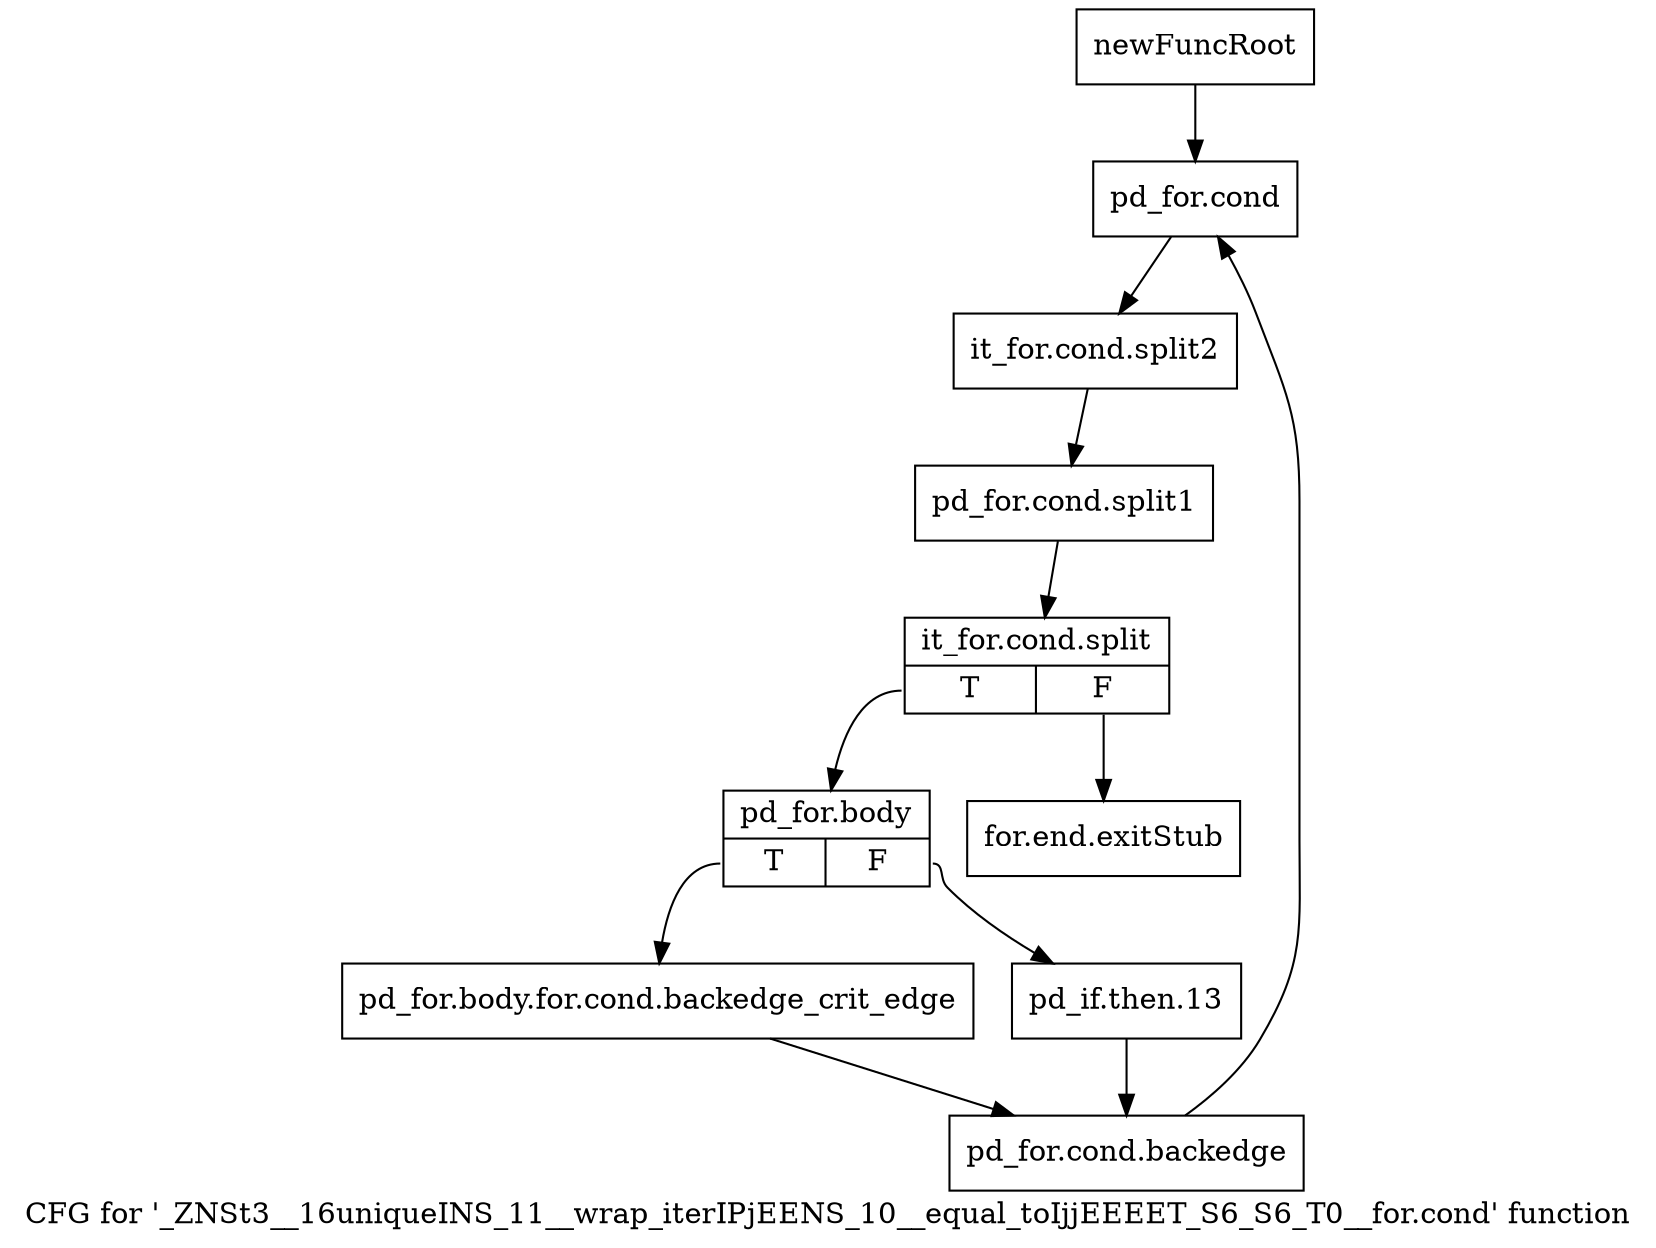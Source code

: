 digraph "CFG for '_ZNSt3__16uniqueINS_11__wrap_iterIPjEENS_10__equal_toIjjEEEET_S6_S6_T0__for.cond' function" {
	label="CFG for '_ZNSt3__16uniqueINS_11__wrap_iterIPjEENS_10__equal_toIjjEEEET_S6_S6_T0__for.cond' function";

	Node0x8f6bff0 [shape=record,label="{newFuncRoot}"];
	Node0x8f6bff0 -> Node0x8f6c090;
	Node0x8f6c040 [shape=record,label="{for.end.exitStub}"];
	Node0x8f6c090 [shape=record,label="{pd_for.cond}"];
	Node0x8f6c090 -> Node0xc564f90;
	Node0xc564f90 [shape=record,label="{it_for.cond.split2}"];
	Node0xc564f90 -> Node0xc5d7db0;
	Node0xc5d7db0 [shape=record,label="{pd_for.cond.split1}"];
	Node0xc5d7db0 -> Node0xc566fd0;
	Node0xc566fd0 [shape=record,label="{it_for.cond.split|{<s0>T|<s1>F}}"];
	Node0xc566fd0:s0 -> Node0x8f6c0e0;
	Node0xc566fd0:s1 -> Node0x8f6c040;
	Node0x8f6c0e0 [shape=record,label="{pd_for.body|{<s0>T|<s1>F}}"];
	Node0x8f6c0e0:s0 -> Node0x8f6c180;
	Node0x8f6c0e0:s1 -> Node0x8f6c130;
	Node0x8f6c130 [shape=record,label="{pd_if.then.13}"];
	Node0x8f6c130 -> Node0x8f6c1d0;
	Node0x8f6c180 [shape=record,label="{pd_for.body.for.cond.backedge_crit_edge}"];
	Node0x8f6c180 -> Node0x8f6c1d0;
	Node0x8f6c1d0 [shape=record,label="{pd_for.cond.backedge}"];
	Node0x8f6c1d0 -> Node0x8f6c090;
}
